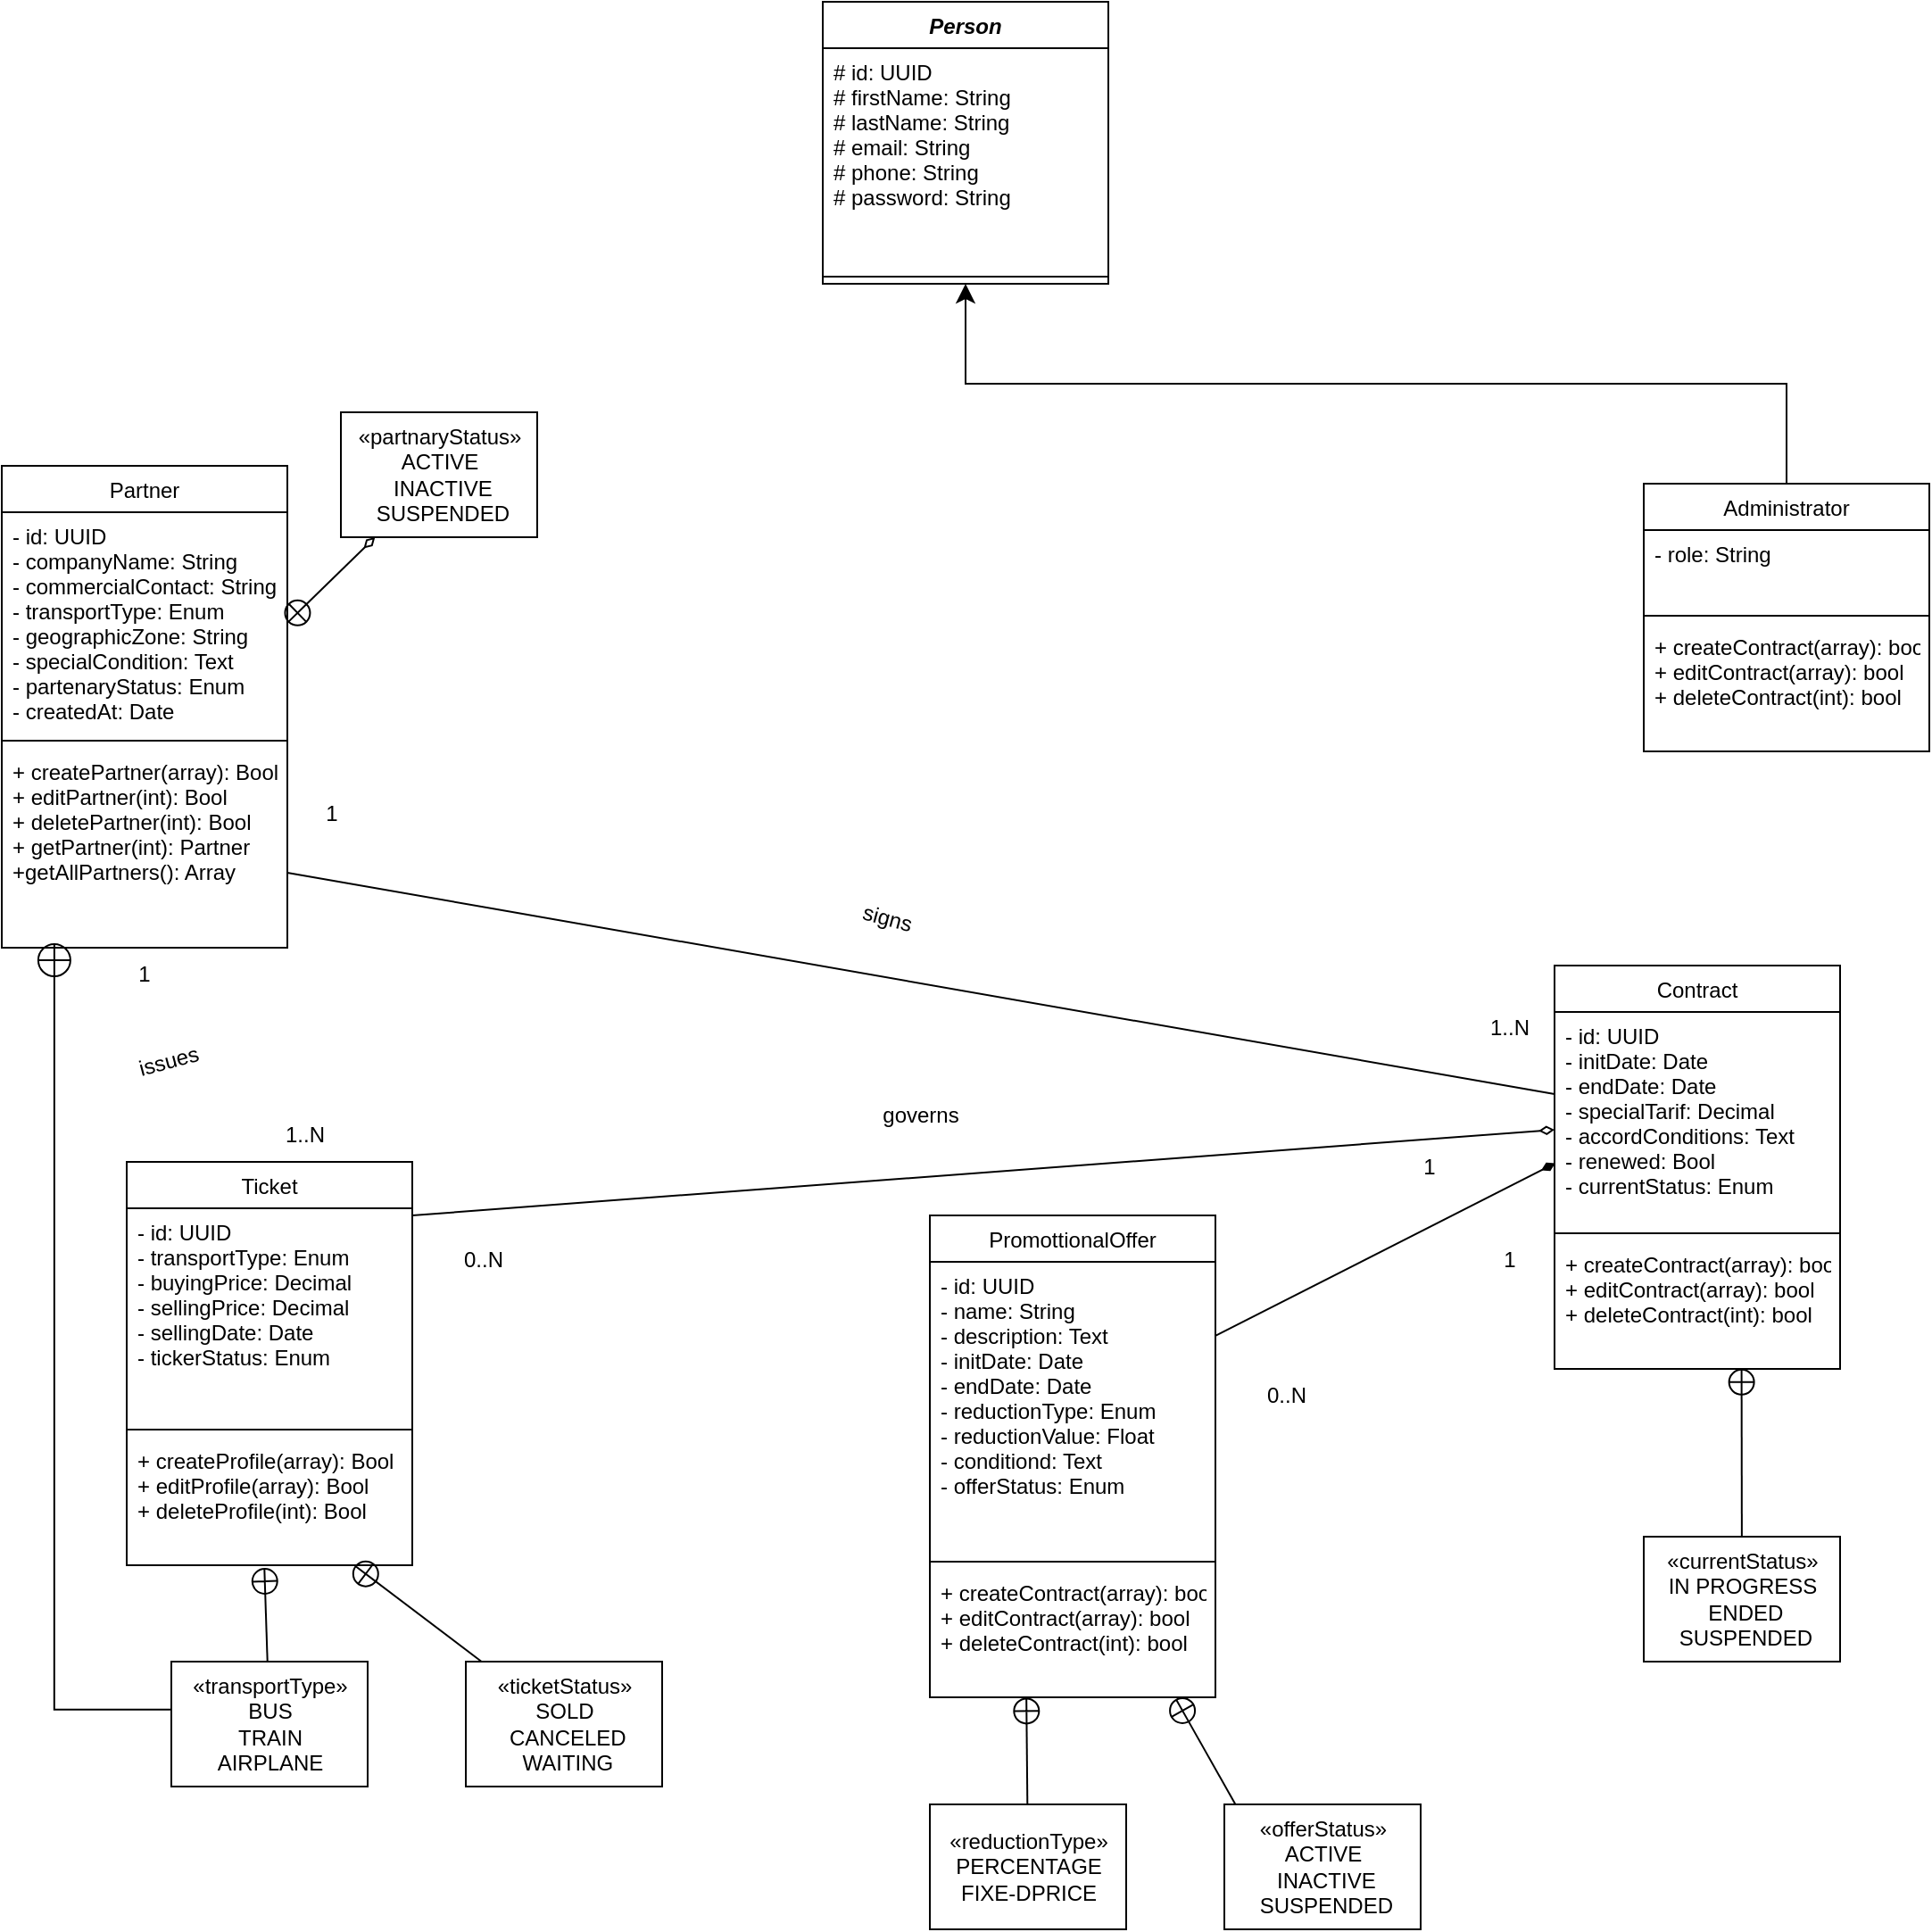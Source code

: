 <mxfile>
    <diagram id="rQ4DXOgn_wmXl2lRdbw5" name="Page-1">
        <mxGraphModel dx="472" dy="698" grid="1" gridSize="10" guides="1" tooltips="1" connect="1" arrows="1" fold="1" page="1" pageScale="1" pageWidth="850" pageHeight="1100" math="0" shadow="0">
            <root>
                <mxCell id="0"/>
                <mxCell id="1" parent="0"/>
                <mxCell id="7" value="Person" style="swimlane;fontStyle=3;align=center;verticalAlign=top;childLayout=stackLayout;horizontal=1;startSize=26;horizontalStack=0;resizeParent=1;resizeParentMax=0;resizeLast=0;collapsible=1;marginBottom=0;" parent="1" vertex="1">
                    <mxGeometry x="480" y="10" width="160" height="158" as="geometry"/>
                </mxCell>
                <mxCell id="8" value="# id: UUID&#10;# firstName: String&#10;# lastName: String&#10;# email: String&#10;# phone: String&#10;# password: String" style="text;strokeColor=none;fillColor=none;align=left;verticalAlign=top;spacingLeft=4;spacingRight=4;overflow=hidden;rotatable=0;points=[[0,0.5],[1,0.5]];portConstraint=eastwest;" parent="7" vertex="1">
                    <mxGeometry y="26" width="160" height="124" as="geometry"/>
                </mxCell>
                <mxCell id="9" value="" style="line;strokeWidth=1;fillColor=none;align=left;verticalAlign=middle;spacingTop=-1;spacingLeft=3;spacingRight=3;rotatable=0;labelPosition=right;points=[];portConstraint=eastwest;strokeColor=inherit;" parent="7" vertex="1">
                    <mxGeometry y="150" width="160" height="8" as="geometry"/>
                </mxCell>
                <mxCell id="24" value="Partner" style="swimlane;fontStyle=0;align=center;verticalAlign=top;childLayout=stackLayout;horizontal=1;startSize=26;horizontalStack=0;resizeParent=1;resizeParentMax=0;resizeLast=0;collapsible=1;marginBottom=0;" parent="1" vertex="1">
                    <mxGeometry x="20" y="270" width="160" height="270" as="geometry"/>
                </mxCell>
                <mxCell id="25" value="- id: UUID&#10;- companyName: String&#10;- commercialContact: String&#10;- transportType: Enum&#10;- geographicZone: String&#10;- specialCondition: Text&#10;- partenaryStatus: Enum&#10;- createdAt: Date" style="text;strokeColor=none;fillColor=none;align=left;verticalAlign=top;spacingLeft=4;spacingRight=4;overflow=hidden;rotatable=0;points=[[0,0.5],[1,0.5]];portConstraint=eastwest;" parent="24" vertex="1">
                    <mxGeometry y="26" width="160" height="124" as="geometry"/>
                </mxCell>
                <mxCell id="26" value="" style="line;strokeWidth=1;fillColor=none;align=left;verticalAlign=middle;spacingTop=-1;spacingLeft=3;spacingRight=3;rotatable=0;labelPosition=right;points=[];portConstraint=eastwest;strokeColor=inherit;" parent="24" vertex="1">
                    <mxGeometry y="150" width="160" height="8" as="geometry"/>
                </mxCell>
                <mxCell id="27" value="+ createPartner(array): Bool&#10;+ editPartner(int): Bool&#10;+ deletePartner(int): Bool&#10;+ getPartner(int): Partner&#10;+getAllPartners(): Array" style="text;strokeColor=none;fillColor=none;align=left;verticalAlign=top;spacingLeft=4;spacingRight=4;overflow=hidden;rotatable=0;points=[[0,0.5],[1,0.5]];portConstraint=eastwest;" parent="24" vertex="1">
                    <mxGeometry y="158" width="160" height="112" as="geometry"/>
                </mxCell>
                <mxCell id="36" value="Ticket" style="swimlane;fontStyle=0;align=center;verticalAlign=top;childLayout=stackLayout;horizontal=1;startSize=26;horizontalStack=0;resizeParent=1;resizeParentMax=0;resizeLast=0;collapsible=1;marginBottom=0;" parent="1" vertex="1">
                    <mxGeometry x="90" y="660" width="160" height="226" as="geometry"/>
                </mxCell>
                <mxCell id="37" value="- id: UUID&#10;- transportType: Enum&#10;- buyingPrice: Decimal&#10;- sellingPrice: Decimal&#10;- sellingDate: Date&#10;- tickerStatus: Enum" style="text;strokeColor=none;fillColor=none;align=left;verticalAlign=top;spacingLeft=4;spacingRight=4;overflow=hidden;rotatable=0;points=[[0,0.5],[1,0.5]];portConstraint=eastwest;" parent="36" vertex="1">
                    <mxGeometry y="26" width="160" height="120" as="geometry"/>
                </mxCell>
                <mxCell id="38" value="" style="line;strokeWidth=1;fillColor=none;align=left;verticalAlign=middle;spacingTop=-1;spacingLeft=3;spacingRight=3;rotatable=0;labelPosition=right;points=[];portConstraint=eastwest;strokeColor=inherit;" parent="36" vertex="1">
                    <mxGeometry y="146" width="160" height="8" as="geometry"/>
                </mxCell>
                <mxCell id="39" value="+ createProfile(array): Bool&#10;+ editProfile(array): Bool&#10;+ deleteProfile(int): Bool&#10;" style="text;strokeColor=none;fillColor=none;align=left;verticalAlign=top;spacingLeft=4;spacingRight=4;overflow=hidden;rotatable=0;points=[[0,0.5],[1,0.5]];portConstraint=eastwest;" parent="36" vertex="1">
                    <mxGeometry y="154" width="160" height="72" as="geometry"/>
                </mxCell>
                <mxCell id="48" value="Contract" style="swimlane;fontStyle=0;align=center;verticalAlign=top;childLayout=stackLayout;horizontal=1;startSize=26;horizontalStack=0;resizeParent=1;resizeParentMax=0;resizeLast=0;collapsible=1;marginBottom=0;" parent="1" vertex="1">
                    <mxGeometry x="890" y="550" width="160" height="226" as="geometry"/>
                </mxCell>
                <mxCell id="49" value="- id: UUID&#10;- initDate: Date&#10;- endDate: Date&#10;- specialTarif: Decimal&#10;- accordConditions: Text&#10;- renewed: Bool&#10;- currentStatus: Enum" style="text;strokeColor=none;fillColor=none;align=left;verticalAlign=top;spacingLeft=4;spacingRight=4;overflow=hidden;rotatable=0;points=[[0,0.5],[1,0.5]];portConstraint=eastwest;" parent="48" vertex="1">
                    <mxGeometry y="26" width="160" height="120" as="geometry"/>
                </mxCell>
                <mxCell id="50" value="" style="line;strokeWidth=1;fillColor=none;align=left;verticalAlign=middle;spacingTop=-1;spacingLeft=3;spacingRight=3;rotatable=0;labelPosition=right;points=[];portConstraint=eastwest;strokeColor=inherit;" parent="48" vertex="1">
                    <mxGeometry y="146" width="160" height="8" as="geometry"/>
                </mxCell>
                <mxCell id="51" value="+ createContract(array): bool&#10;+ editContract(array): bool&#10;+ deleteContract(int): bool&#10;" style="text;strokeColor=none;fillColor=none;align=left;verticalAlign=top;spacingLeft=4;spacingRight=4;overflow=hidden;rotatable=0;points=[[0,0.5],[1,0.5]];portConstraint=eastwest;" parent="48" vertex="1">
                    <mxGeometry y="154" width="160" height="72" as="geometry"/>
                </mxCell>
                <mxCell id="52" value="PromottionalOffer" style="swimlane;fontStyle=0;align=center;verticalAlign=top;childLayout=stackLayout;horizontal=1;startSize=26;horizontalStack=0;resizeParent=1;resizeParentMax=0;resizeLast=0;collapsible=1;marginBottom=0;" parent="1" vertex="1">
                    <mxGeometry x="540" y="690" width="160" height="270" as="geometry"/>
                </mxCell>
                <mxCell id="53" value="- id: UUID&#10;- name: String&#10;- description: Text&#10;- initDate: Date&#10;- endDate: Date&#10;- reductionType: Enum&#10;- reductionValue: Float&#10;- conditiond: Text&#10;- offerStatus: Enum" style="text;strokeColor=none;fillColor=none;align=left;verticalAlign=top;spacingLeft=4;spacingRight=4;overflow=hidden;rotatable=0;points=[[0,0.5],[1,0.5]];portConstraint=eastwest;" parent="52" vertex="1">
                    <mxGeometry y="26" width="160" height="164" as="geometry"/>
                </mxCell>
                <mxCell id="54" value="" style="line;strokeWidth=1;fillColor=none;align=left;verticalAlign=middle;spacingTop=-1;spacingLeft=3;spacingRight=3;rotatable=0;labelPosition=right;points=[];portConstraint=eastwest;strokeColor=inherit;" parent="52" vertex="1">
                    <mxGeometry y="190" width="160" height="8" as="geometry"/>
                </mxCell>
                <mxCell id="55" value="+ createContract(array): bool&#10;+ editContract(array): bool&#10;+ deleteContract(int): bool&#10;" style="text;strokeColor=none;fillColor=none;align=left;verticalAlign=top;spacingLeft=4;spacingRight=4;overflow=hidden;rotatable=0;points=[[0,0.5],[1,0.5]];portConstraint=eastwest;" parent="52" vertex="1">
                    <mxGeometry y="198" width="160" height="72" as="geometry"/>
                </mxCell>
                <mxCell id="75" style="edgeStyle=none;html=1;entryX=0.003;entryY=0.706;entryDx=0;entryDy=0;entryPerimeter=0;startArrow=none;startFill=0;endArrow=diamondThin;endFill=1;" parent="1" source="53" target="49" edge="1">
                    <mxGeometry relative="1" as="geometry"/>
                </mxCell>
                <mxCell id="81" style="edgeStyle=none;html=1;entryX=0.482;entryY=1.014;entryDx=0;entryDy=0;entryPerimeter=0;startArrow=none;startFill=0;endArrow=circlePlus;endFill=0;" parent="1" source="80" target="39" edge="1">
                    <mxGeometry relative="1" as="geometry"/>
                </mxCell>
                <mxCell id="80" value="«transportType»&lt;br&gt;BUS&lt;br&gt;TRAIN&lt;br&gt;&lt;div style=&quot;text-align: center;&quot;&gt;&lt;span style=&quot;text-align: start; background-color: initial;&quot;&gt;AIRPLANE&lt;/span&gt;&lt;span style=&quot;color: rgba(0, 0, 0, 0); font-family: monospace; font-size: 0px; text-align: start; background-color: initial;&quot;&gt;%3CmxGraphModel%3E%3Croot%3E%3CmxCell%20id%3D%220%22%2F%3E%3CmxCell%20id%3D%221%22%20parent%3D%220%22%2F%3E%3CmxCell%20id%3D%222%22%20value%3D%22%C2%ABtransportType%C2%BB%26lt%3Bbr%26gt%3Bbut%26lt%3Bbr%26gt%3Btrain%26lt%3Bbr%26gt%3Buber%22%20style%3D%22html%3D1%3B%22%20vertex%3D%221%22%20parent%3D%221%22%3E%3CmxGeometry%20x%3D%22115%22%20y%3D%22940%22%20width%3D%22110%22%20height%3D%2270%22%20as%3D%22geometry%22%2F%3E%3C%2FmxCell%3E%3C%2Froot%3E%3C%2FmxGraphModel%3E&lt;/span&gt;&lt;/div&gt;" style="html=1;" parent="1" vertex="1">
                    <mxGeometry x="115" y="940" width="110" height="70" as="geometry"/>
                </mxCell>
                <mxCell id="83" style="edgeStyle=none;html=1;startArrow=none;startFill=0;endArrow=circlePlus;endFill=0;" parent="1" source="82" target="39" edge="1">
                    <mxGeometry relative="1" as="geometry"/>
                </mxCell>
                <mxCell id="82" value="«ticketStatus»&lt;br&gt;SOLD&lt;br&gt;&amp;nbsp;CANCELED&lt;br&gt;&amp;nbsp;WAITING" style="html=1;" parent="1" vertex="1">
                    <mxGeometry x="280" y="940" width="110" height="70" as="geometry"/>
                </mxCell>
                <mxCell id="86" style="edgeStyle=none;html=1;entryX=0.338;entryY=0.996;entryDx=0;entryDy=0;entryPerimeter=0;startArrow=none;startFill=0;endArrow=circlePlus;endFill=0;" parent="1" source="84" target="55" edge="1">
                    <mxGeometry relative="1" as="geometry"/>
                </mxCell>
                <mxCell id="84" value="«reductionType»&lt;br&gt;PERCENTAGE&lt;br&gt;&lt;div style=&quot;text-align: center;&quot;&gt;&lt;span style=&quot;text-align: start; background-color: initial;&quot;&gt;FIXE-DPRICE&lt;/span&gt;&lt;span style=&quot;color: rgba(0, 0, 0, 0); font-family: monospace; font-size: 0px; text-align: start; background-color: initial;&quot;&gt;%3CmxGraphModel%3E%3Croot%3E%3CmxCell%20id%3D%220%22%2F%3E%3CmxCell%20id%3D%221%22%20parent%3D%220%22%2F%3E%3CmxCell%20id%3D%222%22%20value%3D%22%C2%ABtransportType%C2%BB%26lt%3Bbr%26gt%3Bbut%26lt%3Bbr%26gt%3Btrain%26lt%3Bbr%26gt%3Buber%22%20style%3D%22html%3D1%3B%22%20vertex%3D%221%22%20parent%3D%221%22%3E%3CmxGeometry%20x%3D%22115%22%20y%3D%22940%22%20width%3D%22110%22%20height%3D%2270%22%20as%3D%22geometry%22%2F%3E%3C%2FmxCell%3E%3C%2Froot%3E%3C%2FmxGraphModel%3E&lt;/span&gt;&lt;/div&gt;" style="html=1;" parent="1" vertex="1">
                    <mxGeometry x="540" y="1020" width="110" height="70" as="geometry"/>
                </mxCell>
                <mxCell id="87" style="edgeStyle=none;html=1;entryX=0.86;entryY=1.007;entryDx=0;entryDy=0;entryPerimeter=0;startArrow=none;startFill=0;endArrow=circlePlus;endFill=0;exitX=0.061;exitY=0.012;exitDx=0;exitDy=0;exitPerimeter=0;" parent="1" source="85" target="55" edge="1">
                    <mxGeometry relative="1" as="geometry"/>
                </mxCell>
                <mxCell id="85" value="«offerStatus»&lt;br&gt;ACTIVE&lt;br&gt;&amp;nbsp;INACTIVE&lt;br&gt;&amp;nbsp;SUSPENDED" style="html=1;" parent="1" vertex="1">
                    <mxGeometry x="705" y="1020" width="110" height="70" as="geometry"/>
                </mxCell>
                <mxCell id="93" value="1..N" style="text;html=1;strokeColor=none;fillColor=none;align=center;verticalAlign=middle;whiteSpace=wrap;rounded=0;" parent="1" vertex="1">
                    <mxGeometry x="160" y="630" width="60" height="30" as="geometry"/>
                </mxCell>
                <mxCell id="99" value="Administrator" style="swimlane;fontStyle=0;align=center;verticalAlign=top;childLayout=stackLayout;horizontal=1;startSize=26;horizontalStack=0;resizeParent=1;resizeParentMax=0;resizeLast=0;collapsible=1;marginBottom=0;" parent="1" vertex="1">
                    <mxGeometry x="940" y="280" width="160" height="150" as="geometry"/>
                </mxCell>
                <mxCell id="100" value="- role: String" style="text;strokeColor=none;fillColor=none;align=left;verticalAlign=top;spacingLeft=4;spacingRight=4;overflow=hidden;rotatable=0;points=[[0,0.5],[1,0.5]];portConstraint=eastwest;" parent="99" vertex="1">
                    <mxGeometry y="26" width="160" height="44" as="geometry"/>
                </mxCell>
                <mxCell id="101" value="" style="line;strokeWidth=1;fillColor=none;align=left;verticalAlign=middle;spacingTop=-1;spacingLeft=3;spacingRight=3;rotatable=0;labelPosition=right;points=[];portConstraint=eastwest;strokeColor=inherit;" parent="99" vertex="1">
                    <mxGeometry y="70" width="160" height="8" as="geometry"/>
                </mxCell>
                <mxCell id="102" value="+ createContract(array): bool&#10;+ editContract(array): bool&#10;+ deleteContract(int): bool&#10;" style="text;strokeColor=none;fillColor=none;align=left;verticalAlign=top;spacingLeft=4;spacingRight=4;overflow=hidden;rotatable=0;points=[[0,0.5],[1,0.5]];portConstraint=eastwest;" parent="99" vertex="1">
                    <mxGeometry y="78" width="160" height="72" as="geometry"/>
                </mxCell>
                <mxCell id="103" value="" style="edgeStyle=elbowEdgeStyle;elbow=vertical;endArrow=classic;html=1;curved=0;rounded=0;endSize=8;startSize=8;entryX=0.5;entryY=1;entryDx=0;entryDy=0;exitX=0.5;exitY=0;exitDx=0;exitDy=0;" parent="1" source="99" target="7" edge="1">
                    <mxGeometry width="50" height="50" relative="1" as="geometry">
                        <mxPoint x="1010" y="270" as="sourcePoint"/>
                        <mxPoint x="620" y="280" as="targetPoint"/>
                    </mxGeometry>
                </mxCell>
                <mxCell id="106" style="edgeStyle=none;html=1;startArrow=diamondThin;startFill=0;endArrow=none;endFill=0;" parent="1" source="49" edge="1">
                    <mxGeometry relative="1" as="geometry">
                        <mxPoint x="250" y="690" as="targetPoint"/>
                    </mxGeometry>
                </mxCell>
                <mxCell id="108" style="edgeStyle=none;html=1;startArrow=none;startFill=0;endArrow=circlePlus;endFill=0;entryX=0.655;entryY=0.992;entryDx=0;entryDy=0;entryPerimeter=0;" parent="1" source="107" target="51" edge="1">
                    <mxGeometry relative="1" as="geometry">
                        <mxPoint x="995" y="810" as="targetPoint"/>
                        <Array as="points"/>
                    </mxGeometry>
                </mxCell>
                <mxCell id="107" value="«currentStatus»&lt;br&gt;IN PROGRESS&lt;br&gt;&amp;nbsp;ENDED&lt;br&gt;&amp;nbsp;SUSPENDED" style="html=1;" parent="1" vertex="1">
                    <mxGeometry x="940" y="870" width="110" height="70" as="geometry"/>
                </mxCell>
                <mxCell id="110" value="issues" style="text;whiteSpace=wrap;html=1;align=center;rotation=-15;" parent="1" vertex="1">
                    <mxGeometry x="80" y="590" width="70" height="40" as="geometry"/>
                </mxCell>
                <mxCell id="111" style="edgeStyle=none;html=1;startArrow=none;startFill=0;endArrow=none;endFill=0;" parent="1" source="27" target="49" edge="1">
                    <mxGeometry relative="1" as="geometry"/>
                </mxCell>
                <mxCell id="112" value="1" style="text;html=1;strokeColor=none;fillColor=none;align=center;verticalAlign=middle;whiteSpace=wrap;rounded=0;" parent="1" vertex="1">
                    <mxGeometry x="70" y="540" width="60" height="30" as="geometry"/>
                </mxCell>
                <mxCell id="115" value="signs" style="text;whiteSpace=wrap;html=1;align=center;rotation=15;" parent="1" vertex="1">
                    <mxGeometry x="480" y="510" width="70" height="40" as="geometry"/>
                </mxCell>
                <mxCell id="118" value="governs" style="text;whiteSpace=wrap;html=1;align=center;rotation=0;" parent="1" vertex="1">
                    <mxGeometry x="500" y="620" width="70" height="40" as="geometry"/>
                </mxCell>
                <mxCell id="119" value="1" style="text;html=1;strokeColor=none;fillColor=none;align=center;verticalAlign=middle;whiteSpace=wrap;rounded=0;" parent="1" vertex="1">
                    <mxGeometry x="170" y="450" width="70" height="30" as="geometry"/>
                </mxCell>
                <mxCell id="121" value="1..N" style="text;html=1;strokeColor=none;fillColor=none;align=center;verticalAlign=middle;whiteSpace=wrap;rounded=0;" parent="1" vertex="1">
                    <mxGeometry x="830" y="570" width="70" height="30" as="geometry"/>
                </mxCell>
                <mxCell id="129" value="" style="edgeStyle=segmentEdgeStyle;endArrow=circlePlus;html=1;curved=0;rounded=0;endSize=8;startSize=8;entryX=0.184;entryY=0.973;entryDx=0;entryDy=0;entryPerimeter=0;exitX=0.002;exitY=0.384;exitDx=0;exitDy=0;exitPerimeter=0;endFill=0;" parent="1" source="80" target="27" edge="1">
                    <mxGeometry width="50" height="50" relative="1" as="geometry">
                        <mxPoint x="110" y="970" as="sourcePoint"/>
                        <mxPoint x="150" y="740" as="targetPoint"/>
                    </mxGeometry>
                </mxCell>
                <mxCell id="131" style="edgeStyle=none;html=1;entryX=1;entryY=0.5;entryDx=0;entryDy=0;startArrow=diamondThin;startFill=0;endArrow=circlePlus;endFill=0;" parent="1" source="130" target="25" edge="1">
                    <mxGeometry relative="1" as="geometry"/>
                </mxCell>
                <mxCell id="130" value="«partnaryStatus»&lt;br&gt;ACTIVE&lt;br&gt;&amp;nbsp;INACTIVE&lt;br&gt;&amp;nbsp;SUSPENDED" style="html=1;" parent="1" vertex="1">
                    <mxGeometry x="210" y="240" width="110" height="70" as="geometry"/>
                </mxCell>
                <mxCell id="132" value="0..N" style="text;html=1;strokeColor=none;fillColor=none;align=center;verticalAlign=middle;whiteSpace=wrap;rounded=0;" parent="1" vertex="1">
                    <mxGeometry x="260" y="700" width="60" height="30" as="geometry"/>
                </mxCell>
                <mxCell id="133" value="1" style="text;html=1;strokeColor=none;fillColor=none;align=center;verticalAlign=middle;whiteSpace=wrap;rounded=0;" parent="1" vertex="1">
                    <mxGeometry x="790" y="648" width="60" height="30" as="geometry"/>
                </mxCell>
                <mxCell id="137" value="0..N" style="text;html=1;strokeColor=none;fillColor=none;align=center;verticalAlign=middle;whiteSpace=wrap;rounded=0;" vertex="1" parent="1">
                    <mxGeometry x="710" y="776" width="60" height="30" as="geometry"/>
                </mxCell>
                <mxCell id="138" value="1" style="text;html=1;strokeColor=none;fillColor=none;align=center;verticalAlign=middle;whiteSpace=wrap;rounded=0;" vertex="1" parent="1">
                    <mxGeometry x="835" y="700" width="60" height="30" as="geometry"/>
                </mxCell>
            </root>
        </mxGraphModel>
    </diagram>
</mxfile>
